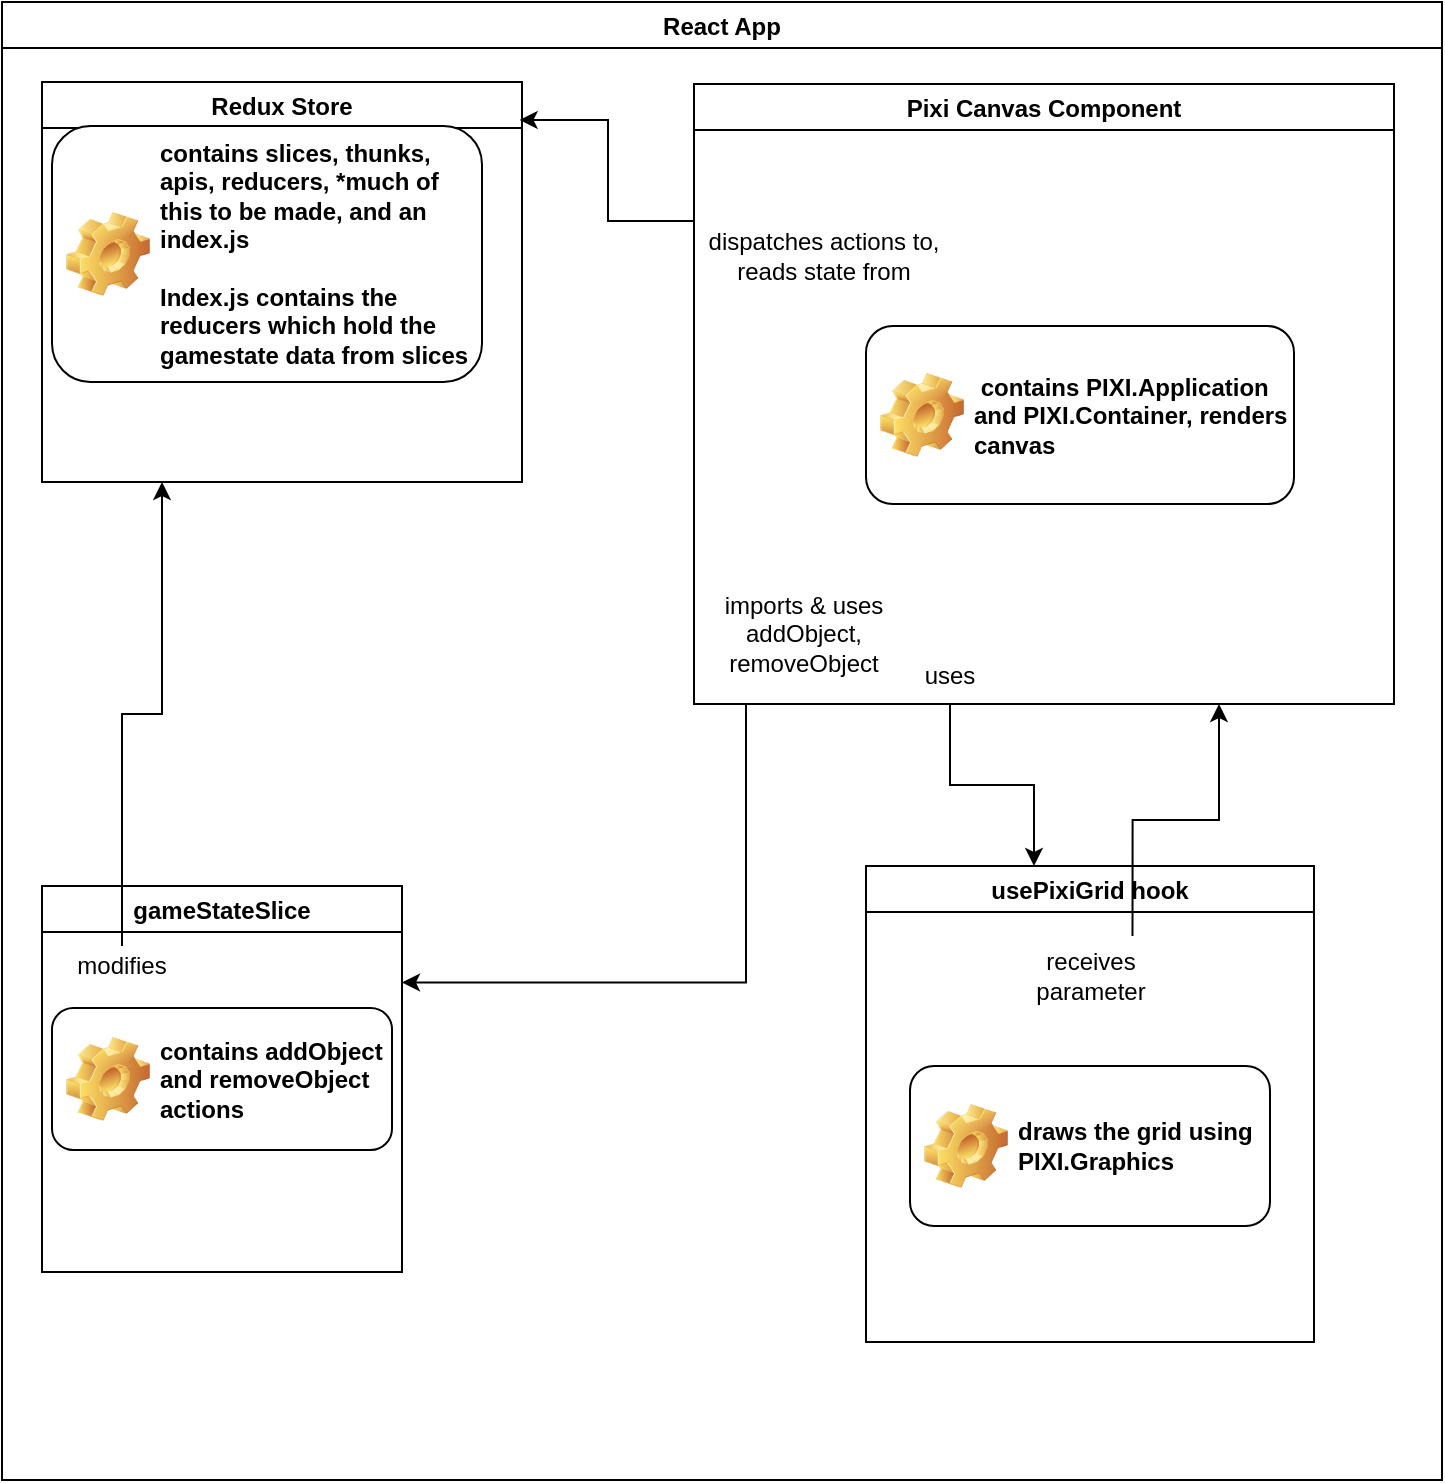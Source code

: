 <mxfile version="21.7.2" type="github">
  <diagram id="prtHgNgQTEPvFCAcTncT" name="Page-1">
    <mxGraphModel dx="1106" dy="470" grid="1" gridSize="10" guides="1" tooltips="1" connect="1" arrows="1" fold="1" page="1" pageScale="1" pageWidth="827" pageHeight="1169" math="0" shadow="0">
      <root>
        <mxCell id="0" />
        <mxCell id="1" parent="0" />
        <mxCell id="jtTbSfBmvdiQBClg7AU0-2" value="React App" style="swimlane;" vertex="1" parent="1">
          <mxGeometry x="58" y="98" width="720" height="739" as="geometry" />
        </mxCell>
        <mxCell id="jtTbSfBmvdiQBClg7AU0-6" value="Redux Store" style="swimlane;" vertex="1" parent="jtTbSfBmvdiQBClg7AU0-2">
          <mxGeometry x="20" y="40" width="240" height="200" as="geometry" />
        </mxCell>
        <mxCell id="jtTbSfBmvdiQBClg7AU0-49" value=" contains slices, thunks, apis, reducers, *much of this to be made, and an index.js&amp;nbsp;&lt;br&gt;&lt;br&gt;Index.js contains the reducers which hold the gamestate data from slices" style="label;whiteSpace=wrap;html=1;image=img/clipart/Gear_128x128.png" vertex="1" parent="jtTbSfBmvdiQBClg7AU0-6">
          <mxGeometry x="5" y="22" width="215" height="128" as="geometry" />
        </mxCell>
        <mxCell id="jtTbSfBmvdiQBClg7AU0-4" value="Pixi Canvas Component" style="swimlane;" vertex="1" parent="jtTbSfBmvdiQBClg7AU0-2">
          <mxGeometry x="346" y="41" width="350" height="310" as="geometry" />
        </mxCell>
        <UserObject label="imports &amp;amp; uses addObject, removeObject" placeholders="1" name="Variable" id="jtTbSfBmvdiQBClg7AU0-17">
          <mxCell style="text;html=1;strokeColor=none;fillColor=none;align=center;verticalAlign=middle;whiteSpace=wrap;overflow=hidden;" vertex="1" parent="jtTbSfBmvdiQBClg7AU0-4">
            <mxGeometry y="240" width="110" height="70" as="geometry" />
          </mxCell>
        </UserObject>
        <UserObject label="uses" placeholders="1" name="Variable" id="jtTbSfBmvdiQBClg7AU0-20">
          <mxCell style="text;html=1;strokeColor=none;fillColor=none;align=center;verticalAlign=middle;whiteSpace=wrap;overflow=hidden;" vertex="1" parent="jtTbSfBmvdiQBClg7AU0-4">
            <mxGeometry x="96" y="281" width="64" height="29" as="geometry" />
          </mxCell>
        </UserObject>
        <UserObject label="dispatches actions to, reads state from" placeholders="1" name="Variable" id="jtTbSfBmvdiQBClg7AU0-25">
          <mxCell style="text;html=1;strokeColor=none;fillColor=none;align=center;verticalAlign=middle;whiteSpace=wrap;overflow=hidden;" vertex="1" parent="jtTbSfBmvdiQBClg7AU0-4">
            <mxGeometry y="51" width="130" height="70" as="geometry" />
          </mxCell>
        </UserObject>
        <mxCell id="jtTbSfBmvdiQBClg7AU0-45" value="&amp;nbsp;contains PIXI.Application and PIXI.Container, renders canvas" style="label;whiteSpace=wrap;html=1;image=img/clipart/Gear_128x128.png" vertex="1" parent="jtTbSfBmvdiQBClg7AU0-4">
          <mxGeometry x="86" y="121" width="214" height="89" as="geometry" />
        </mxCell>
        <mxCell id="jtTbSfBmvdiQBClg7AU0-3" value="usePixiGrid hook" style="swimlane;startSize=23;" vertex="1" parent="jtTbSfBmvdiQBClg7AU0-2">
          <mxGeometry x="432" y="432" width="224" height="238" as="geometry" />
        </mxCell>
        <UserObject label="receives parameter" placeholders="1" name="Variable" id="jtTbSfBmvdiQBClg7AU0-34">
          <mxCell style="text;html=1;strokeColor=none;fillColor=none;align=center;verticalAlign=middle;whiteSpace=wrap;overflow=hidden;" vertex="1" parent="jtTbSfBmvdiQBClg7AU0-3">
            <mxGeometry x="69.5" y="35" width="85" height="40" as="geometry" />
          </mxCell>
        </UserObject>
        <mxCell id="jtTbSfBmvdiQBClg7AU0-46" value=" draws the grid using PIXI.Graphics" style="label;whiteSpace=wrap;html=1;image=img/clipart/Gear_128x128.png" vertex="1" parent="jtTbSfBmvdiQBClg7AU0-3">
          <mxGeometry x="22" y="100" width="180" height="80" as="geometry" />
        </mxCell>
        <mxCell id="jtTbSfBmvdiQBClg7AU0-27" value="gameStateSlice" style="swimlane;startSize=23;" vertex="1" parent="jtTbSfBmvdiQBClg7AU0-2">
          <mxGeometry x="20" y="442" width="180" height="193" as="geometry" />
        </mxCell>
        <UserObject label="modifies" placeholders="1" name="Variable" id="jtTbSfBmvdiQBClg7AU0-28">
          <mxCell style="text;html=1;strokeColor=none;fillColor=none;align=center;verticalAlign=middle;whiteSpace=wrap;overflow=hidden;" vertex="1" parent="jtTbSfBmvdiQBClg7AU0-27">
            <mxGeometry y="30" width="80" height="20" as="geometry" />
          </mxCell>
        </UserObject>
        <mxCell id="jtTbSfBmvdiQBClg7AU0-47" value="contains addObject and removeObject actions" style="label;whiteSpace=wrap;html=1;image=img/clipart/Gear_128x128.png" vertex="1" parent="jtTbSfBmvdiQBClg7AU0-27">
          <mxGeometry x="5" y="61" width="170" height="71" as="geometry" />
        </mxCell>
        <mxCell id="jtTbSfBmvdiQBClg7AU0-35" style="edgeStyle=orthogonalEdgeStyle;rounded=0;orthogonalLoop=1;jettySize=auto;html=1;exitX=0.75;exitY=0;exitDx=0;exitDy=0;entryX=0.75;entryY=1;entryDx=0;entryDy=0;" edge="1" parent="jtTbSfBmvdiQBClg7AU0-2" source="jtTbSfBmvdiQBClg7AU0-34" target="jtTbSfBmvdiQBClg7AU0-4">
          <mxGeometry relative="1" as="geometry" />
        </mxCell>
        <mxCell id="jtTbSfBmvdiQBClg7AU0-36" style="edgeStyle=orthogonalEdgeStyle;rounded=0;orthogonalLoop=1;jettySize=auto;html=1;exitX=0.5;exitY=1;exitDx=0;exitDy=0;entryX=0.375;entryY=0;entryDx=0;entryDy=0;entryPerimeter=0;" edge="1" parent="jtTbSfBmvdiQBClg7AU0-2" source="jtTbSfBmvdiQBClg7AU0-20" target="jtTbSfBmvdiQBClg7AU0-3">
          <mxGeometry relative="1" as="geometry">
            <mxPoint x="474" y="422" as="targetPoint" />
          </mxGeometry>
        </mxCell>
        <mxCell id="jtTbSfBmvdiQBClg7AU0-38" style="edgeStyle=orthogonalEdgeStyle;rounded=0;orthogonalLoop=1;jettySize=auto;html=1;exitX=0;exitY=1;exitDx=0;exitDy=0;entryX=1;entryY=0.25;entryDx=0;entryDy=0;" edge="1" parent="jtTbSfBmvdiQBClg7AU0-2" source="jtTbSfBmvdiQBClg7AU0-17" target="jtTbSfBmvdiQBClg7AU0-27">
          <mxGeometry relative="1" as="geometry">
            <Array as="points">
              <mxPoint x="372" y="351" />
              <mxPoint x="372" y="490" />
            </Array>
          </mxGeometry>
        </mxCell>
        <mxCell id="jtTbSfBmvdiQBClg7AU0-39" style="edgeStyle=orthogonalEdgeStyle;rounded=0;orthogonalLoop=1;jettySize=auto;html=1;exitX=0;exitY=0.25;exitDx=0;exitDy=0;entryX=0.995;entryY=0.095;entryDx=0;entryDy=0;entryPerimeter=0;" edge="1" parent="jtTbSfBmvdiQBClg7AU0-2" source="jtTbSfBmvdiQBClg7AU0-25" target="jtTbSfBmvdiQBClg7AU0-6">
          <mxGeometry relative="1" as="geometry" />
        </mxCell>
        <mxCell id="jtTbSfBmvdiQBClg7AU0-50" style="edgeStyle=orthogonalEdgeStyle;rounded=0;orthogonalLoop=1;jettySize=auto;html=1;exitX=0.5;exitY=0;exitDx=0;exitDy=0;entryX=0.25;entryY=1;entryDx=0;entryDy=0;" edge="1" parent="jtTbSfBmvdiQBClg7AU0-2" source="jtTbSfBmvdiQBClg7AU0-28" target="jtTbSfBmvdiQBClg7AU0-6">
          <mxGeometry relative="1" as="geometry" />
        </mxCell>
      </root>
    </mxGraphModel>
  </diagram>
</mxfile>
